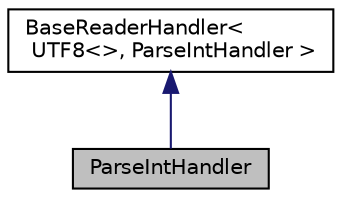 digraph "ParseIntHandler"
{
  edge [fontname="Helvetica",fontsize="10",labelfontname="Helvetica",labelfontsize="10"];
  node [fontname="Helvetica",fontsize="10",shape=record];
  Node0 [label="ParseIntHandler",height=0.2,width=0.4,color="black", fillcolor="grey75", style="filled", fontcolor="black"];
  Node1 -> Node0 [dir="back",color="midnightblue",fontsize="10",style="solid",fontname="Helvetica"];
  Node1 [label="BaseReaderHandler\<\l UTF8\<\>, ParseIntHandler \>",height=0.2,width=0.4,color="black", fillcolor="white", style="filled",URL="$structBaseReaderHandler.html"];
}
